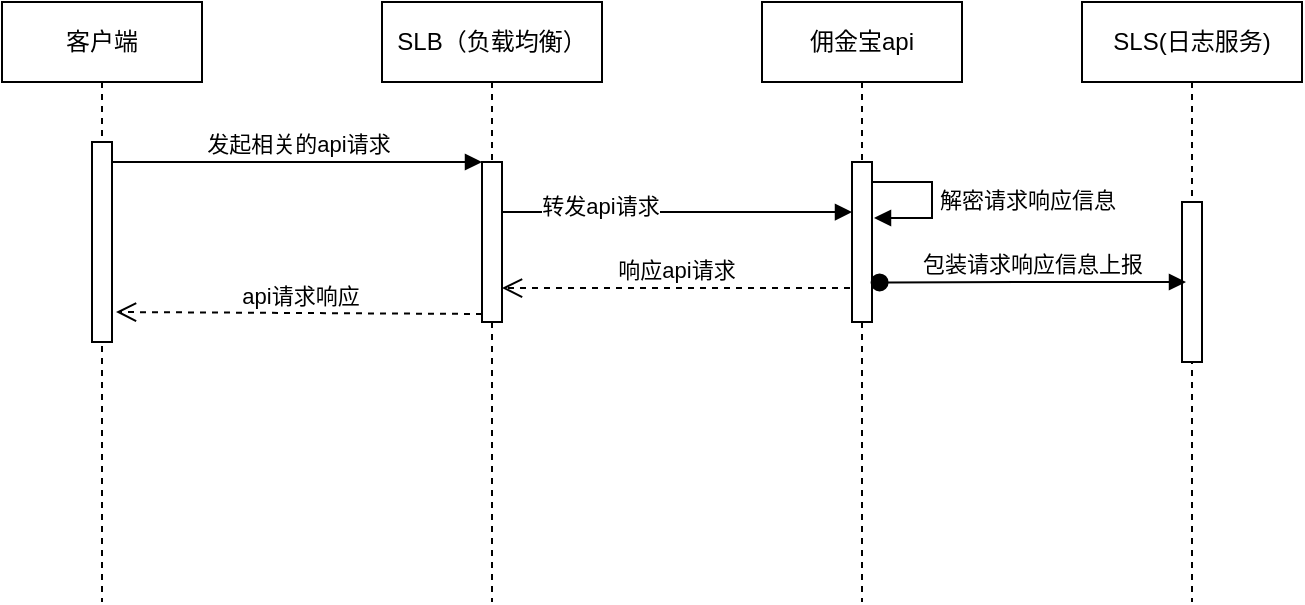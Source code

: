 <mxfile version="15.3.1" type="github" pages="3">
  <diagram id="vfNRvF-iWBQak13zVtr2" name="Page-1">
    <mxGraphModel dx="1282" dy="750" grid="1" gridSize="10" guides="1" tooltips="1" connect="1" arrows="1" fold="1" page="1" pageScale="1" pageWidth="827" pageHeight="1169" math="0" shadow="0">
      <root>
        <mxCell id="0" />
        <mxCell id="1" parent="0" />
        <mxCell id="2oq0EQOUTSFsF2TZB69m-1" value="客户端" style="shape=umlLifeline;perimeter=lifelinePerimeter;whiteSpace=wrap;html=1;container=1;collapsible=0;recursiveResize=0;outlineConnect=0;" parent="1" vertex="1">
          <mxGeometry x="50" y="160" width="100" height="300" as="geometry" />
        </mxCell>
        <mxCell id="2oq0EQOUTSFsF2TZB69m-17" value="" style="html=1;points=[];perimeter=orthogonalPerimeter;" parent="2oq0EQOUTSFsF2TZB69m-1" vertex="1">
          <mxGeometry x="45" y="70" width="10" height="100" as="geometry" />
        </mxCell>
        <mxCell id="2oq0EQOUTSFsF2TZB69m-6" value="SLB（负载均衡）" style="shape=umlLifeline;perimeter=lifelinePerimeter;whiteSpace=wrap;html=1;container=1;collapsible=0;recursiveResize=0;outlineConnect=0;" parent="1" vertex="1">
          <mxGeometry x="240" y="160" width="110" height="300" as="geometry" />
        </mxCell>
        <mxCell id="2oq0EQOUTSFsF2TZB69m-14" value="" style="html=1;points=[];perimeter=orthogonalPerimeter;" parent="2oq0EQOUTSFsF2TZB69m-6" vertex="1">
          <mxGeometry x="50" y="80" width="10" height="80" as="geometry" />
        </mxCell>
        <mxCell id="2oq0EQOUTSFsF2TZB69m-12" value="佣金宝api" style="shape=umlLifeline;perimeter=lifelinePerimeter;whiteSpace=wrap;html=1;container=1;collapsible=0;recursiveResize=0;outlineConnect=0;" parent="1" vertex="1">
          <mxGeometry x="430" y="160" width="100" height="300" as="geometry" />
        </mxCell>
        <mxCell id="2oq0EQOUTSFsF2TZB69m-18" value="" style="html=1;points=[];perimeter=orthogonalPerimeter;" parent="2oq0EQOUTSFsF2TZB69m-12" vertex="1">
          <mxGeometry x="45" y="80" width="10" height="80" as="geometry" />
        </mxCell>
        <mxCell id="2oq0EQOUTSFsF2TZB69m-25" value="解密请求响应信息" style="edgeStyle=orthogonalEdgeStyle;html=1;align=left;spacingLeft=2;endArrow=block;rounded=0;entryX=1.1;entryY=0.35;entryDx=0;entryDy=0;entryPerimeter=0;" parent="2oq0EQOUTSFsF2TZB69m-12" target="2oq0EQOUTSFsF2TZB69m-18" edge="1">
          <mxGeometry relative="1" as="geometry">
            <mxPoint x="55" y="90" as="sourcePoint" />
            <Array as="points">
              <mxPoint x="85" y="90" />
              <mxPoint x="85" y="108" />
            </Array>
            <mxPoint x="60" y="110" as="targetPoint" />
          </mxGeometry>
        </mxCell>
        <mxCell id="2oq0EQOUTSFsF2TZB69m-13" value="SLS(日志服务)" style="shape=umlLifeline;perimeter=lifelinePerimeter;whiteSpace=wrap;html=1;container=1;collapsible=0;recursiveResize=0;outlineConnect=0;" parent="1" vertex="1">
          <mxGeometry x="590" y="160" width="110" height="300" as="geometry" />
        </mxCell>
        <mxCell id="2oq0EQOUTSFsF2TZB69m-22" value="" style="html=1;points=[];perimeter=orthogonalPerimeter;" parent="2oq0EQOUTSFsF2TZB69m-13" vertex="1">
          <mxGeometry x="50" y="100" width="10" height="80" as="geometry" />
        </mxCell>
        <mxCell id="2oq0EQOUTSFsF2TZB69m-15" value="发起相关的api请求" style="html=1;verticalAlign=bottom;endArrow=block;entryX=0;entryY=0;" parent="1" source="2oq0EQOUTSFsF2TZB69m-17" target="2oq0EQOUTSFsF2TZB69m-14" edge="1">
          <mxGeometry relative="1" as="geometry">
            <mxPoint x="220" y="240" as="sourcePoint" />
          </mxGeometry>
        </mxCell>
        <mxCell id="2oq0EQOUTSFsF2TZB69m-16" value="api请求响应" style="html=1;verticalAlign=bottom;endArrow=open;dashed=1;endSize=8;exitX=0;exitY=0.95;entryX=1.2;entryY=0.85;entryDx=0;entryDy=0;entryPerimeter=0;" parent="1" source="2oq0EQOUTSFsF2TZB69m-14" target="2oq0EQOUTSFsF2TZB69m-17" edge="1">
          <mxGeometry relative="1" as="geometry">
            <mxPoint x="110" y="316" as="targetPoint" />
          </mxGeometry>
        </mxCell>
        <mxCell id="2oq0EQOUTSFsF2TZB69m-19" value="" style="html=1;verticalAlign=bottom;endArrow=block;entryX=0;entryY=0.313;entryDx=0;entryDy=0;entryPerimeter=0;" parent="1" source="2oq0EQOUTSFsF2TZB69m-14" target="2oq0EQOUTSFsF2TZB69m-18" edge="1">
          <mxGeometry relative="1" as="geometry">
            <mxPoint x="405" y="240" as="sourcePoint" />
          </mxGeometry>
        </mxCell>
        <mxCell id="2oq0EQOUTSFsF2TZB69m-21" value="转发api请求" style="edgeLabel;html=1;align=center;verticalAlign=middle;resizable=0;points=[];" parent="2oq0EQOUTSFsF2TZB69m-19" vertex="1" connectable="0">
          <mxGeometry x="-0.443" y="3" relative="1" as="geometry">
            <mxPoint as="offset" />
          </mxGeometry>
        </mxCell>
        <mxCell id="2oq0EQOUTSFsF2TZB69m-20" value="响应api请求" style="html=1;verticalAlign=bottom;endArrow=open;dashed=1;endSize=8;exitX=-0.1;exitY=0.788;exitDx=0;exitDy=0;exitPerimeter=0;" parent="1" source="2oq0EQOUTSFsF2TZB69m-18" target="2oq0EQOUTSFsF2TZB69m-14" edge="1">
          <mxGeometry relative="1" as="geometry">
            <mxPoint x="301" y="300" as="targetPoint" />
          </mxGeometry>
        </mxCell>
        <mxCell id="2oq0EQOUTSFsF2TZB69m-23" value="包装请求响应信息上报" style="html=1;verticalAlign=bottom;startArrow=oval;endArrow=block;startSize=8;exitX=1.38;exitY=0.753;exitDx=0;exitDy=0;exitPerimeter=0;" parent="1" source="2oq0EQOUTSFsF2TZB69m-18" edge="1">
          <mxGeometry relative="1" as="geometry">
            <mxPoint x="570" y="390" as="sourcePoint" />
            <mxPoint x="642" y="300" as="targetPoint" />
            <Array as="points">
              <mxPoint x="580" y="300" />
            </Array>
          </mxGeometry>
        </mxCell>
      </root>
    </mxGraphModel>
  </diagram>
  <diagram id="Skvxki8RevpREaDPr_9M" name="Page-2">
    <mxGraphModel dx="2109" dy="750" grid="1" gridSize="10" guides="1" tooltips="1" connect="1" arrows="1" fold="1" page="1" pageScale="1" pageWidth="827" pageHeight="1169" math="0" shadow="0">
      <root>
        <mxCell id="NKg5BjfSerIZtuyvc59M-0" />
        <mxCell id="NKg5BjfSerIZtuyvc59M-1" parent="NKg5BjfSerIZtuyvc59M-0" />
        <mxCell id="NKg5BjfSerIZtuyvc59M-2" value="佣金宝admin-api" style="shape=umlLifeline;perimeter=lifelinePerimeter;whiteSpace=wrap;html=1;container=1;collapsible=0;recursiveResize=0;outlineConnect=0;" parent="NKg5BjfSerIZtuyvc59M-1" vertex="1">
          <mxGeometry x="120" y="110" width="100" height="300" as="geometry" />
        </mxCell>
        <mxCell id="6kLVH7hWgjZFPUZLmC86-6" value="" style="html=1;points=[];perimeter=orthogonalPerimeter;" parent="NKg5BjfSerIZtuyvc59M-2" vertex="1">
          <mxGeometry x="45" y="60" width="15" height="180" as="geometry" />
        </mxCell>
        <mxCell id="1xNxAdq2IdHztZi_dCFG-2" value="统计请求" style="html=1;verticalAlign=bottom;startArrow=oval;startFill=1;endArrow=block;startSize=8;entryX=0.133;entryY=0.228;entryDx=0;entryDy=0;entryPerimeter=0;" edge="1" parent="NKg5BjfSerIZtuyvc59M-2" target="6kLVH7hWgjZFPUZLmC86-6">
          <mxGeometry x="-0.034" y="11" width="60" relative="1" as="geometry">
            <mxPoint x="-70" y="100" as="sourcePoint" />
            <mxPoint x="40" y="100" as="targetPoint" />
            <mxPoint as="offset" />
          </mxGeometry>
        </mxCell>
        <mxCell id="1xNxAdq2IdHztZi_dCFG-3" value="统计结果响应" style="html=1;verticalAlign=bottom;endArrow=open;dashed=1;endSize=8;entryX=1.3;entryY=0.731;entryDx=0;entryDy=0;entryPerimeter=0;" edge="1" parent="NKg5BjfSerIZtuyvc59M-2">
          <mxGeometry relative="1" as="geometry">
            <mxPoint x="50" y="140" as="sourcePoint" />
            <mxPoint x="-70" y="140.0" as="targetPoint" />
          </mxGeometry>
        </mxCell>
        <mxCell id="6kLVH7hWgjZFPUZLmC86-1" value="sls（日志服务）" style="shape=umlLifeline;perimeter=lifelinePerimeter;whiteSpace=wrap;html=1;container=1;collapsible=0;recursiveResize=0;outlineConnect=0;" parent="NKg5BjfSerIZtuyvc59M-1" vertex="1">
          <mxGeometry x="282" y="110" width="100" height="300" as="geometry" />
        </mxCell>
        <mxCell id="6kLVH7hWgjZFPUZLmC86-13" value="" style="html=1;points=[];perimeter=orthogonalPerimeter;" parent="6kLVH7hWgjZFPUZLmC86-1" vertex="1">
          <mxGeometry x="45" y="80" width="10" height="80" as="geometry" />
        </mxCell>
        <mxCell id="6kLVH7hWgjZFPUZLmC86-2" value="佣金宝（只读）" style="shape=umlLifeline;perimeter=lifelinePerimeter;whiteSpace=wrap;html=1;container=1;collapsible=0;recursiveResize=0;outlineConnect=0;" parent="NKg5BjfSerIZtuyvc59M-1" vertex="1">
          <mxGeometry x="442" y="110" width="100" height="300" as="geometry" />
        </mxCell>
        <mxCell id="6kLVH7hWgjZFPUZLmC86-14" value="" style="html=1;points=[];perimeter=orthogonalPerimeter;" parent="6kLVH7hWgjZFPUZLmC86-2" vertex="1">
          <mxGeometry x="45" y="90" width="10" height="80" as="geometry" />
        </mxCell>
        <mxCell id="6kLVH7hWgjZFPUZLmC86-21" value="统计请求" style="html=1;verticalAlign=bottom;startArrow=oval;startFill=1;endArrow=block;startSize=8;entryX=-0.1;entryY=0.39;entryDx=0;entryDy=0;entryPerimeter=0;" parent="NKg5BjfSerIZtuyvc59M-1" target="6kLVH7hWgjZFPUZLmC86-13" edge="1">
          <mxGeometry x="-0.034" y="11" width="60" relative="1" as="geometry">
            <mxPoint x="182" y="221" as="sourcePoint" />
            <mxPoint x="176.67" y="221.84" as="targetPoint" />
            <mxPoint as="offset" />
          </mxGeometry>
        </mxCell>
        <mxCell id="6kLVH7hWgjZFPUZLmC86-23" value="统计结果响应" style="html=1;verticalAlign=bottom;endArrow=open;dashed=1;endSize=8;entryX=1.3;entryY=0.731;entryDx=0;entryDy=0;entryPerimeter=0;exitX=0.1;exitY=0.773;exitDx=0;exitDy=0;exitPerimeter=0;" parent="NKg5BjfSerIZtuyvc59M-1" source="6kLVH7hWgjZFPUZLmC86-13" edge="1">
          <mxGeometry relative="1" as="geometry">
            <mxPoint x="177" y="265" as="sourcePoint" />
            <mxPoint x="180" y="248.48" as="targetPoint" />
          </mxGeometry>
        </mxCell>
        <mxCell id="6kLVH7hWgjZFPUZLmC86-24" value="统计请求" style="html=1;verticalAlign=bottom;startArrow=oval;startFill=1;endArrow=block;startSize=8;" parent="NKg5BjfSerIZtuyvc59M-1" edge="1">
          <mxGeometry x="1" y="237" width="60" relative="1" as="geometry">
            <mxPoint x="336" y="220" as="sourcePoint" />
            <mxPoint x="487" y="220" as="targetPoint" />
            <mxPoint x="175" y="77" as="offset" />
          </mxGeometry>
        </mxCell>
        <mxCell id="6kLVH7hWgjZFPUZLmC86-25" value="统计结果响应" style="html=1;verticalAlign=bottom;endArrow=open;dashed=1;endSize=8;entryX=1.167;entryY=0.865;entryDx=0;entryDy=0;entryPerimeter=0;exitX=-0.167;exitY=0.715;exitDx=0;exitDy=0;exitPerimeter=0;" parent="NKg5BjfSerIZtuyvc59M-1" source="6kLVH7hWgjZFPUZLmC86-14" target="6kLVH7hWgjZFPUZLmC86-13" edge="1">
          <mxGeometry x="-1" y="-290" relative="1" as="geometry">
            <mxPoint x="338" y="261.84" as="sourcePoint" />
            <mxPoint x="190" y="258.48" as="targetPoint" />
            <mxPoint x="241" y="123" as="offset" />
          </mxGeometry>
        </mxCell>
        <mxCell id="6kLVH7hWgjZFPUZLmC86-29" value="&lt;span style=&quot;font-size: 12px ; background-color: rgb(248 , 249 , 250)&quot;&gt;维表数据&lt;/span&gt;" style="edgeLabel;html=1;align=center;verticalAlign=middle;resizable=0;points=[];" parent="6kLVH7hWgjZFPUZLmC86-25" vertex="1" connectable="0">
          <mxGeometry x="0.225" y="1" relative="1" as="geometry">
            <mxPoint as="offset" />
          </mxGeometry>
        </mxCell>
        <mxCell id="6kLVH7hWgjZFPUZLmC86-28" value="维表数据获取" style="text;html=1;align=center;verticalAlign=middle;resizable=0;points=[];autosize=1;strokeColor=none;fillColor=none;" parent="NKg5BjfSerIZtuyvc59M-1" vertex="1">
          <mxGeometry x="357" y="190" width="90" height="20" as="geometry" />
        </mxCell>
        <mxCell id="1xNxAdq2IdHztZi_dCFG-0" value="佣金宝前端" style="shape=umlLifeline;perimeter=lifelinePerimeter;whiteSpace=wrap;html=1;container=1;collapsible=0;recursiveResize=0;outlineConnect=0;" vertex="1" parent="NKg5BjfSerIZtuyvc59M-1">
          <mxGeometry x="-10" y="110" width="100" height="300" as="geometry" />
        </mxCell>
        <mxCell id="1xNxAdq2IdHztZi_dCFG-1" value="" style="html=1;points=[];perimeter=orthogonalPerimeter;" vertex="1" parent="1xNxAdq2IdHztZi_dCFG-0">
          <mxGeometry x="45" y="60" width="15" height="180" as="geometry" />
        </mxCell>
      </root>
    </mxGraphModel>
  </diagram>
  <diagram id="KQnkJPL488KxgVN2cZFb" name="Page-3">
    <mxGraphModel dx="1282" dy="750" grid="1" gridSize="10" guides="1" tooltips="1" connect="1" arrows="1" fold="1" page="1" pageScale="1" pageWidth="827" pageHeight="1169" math="0" shadow="0">
      <root>
        <mxCell id="tljOda7cz_2C-h-Yxhy2-0" />
        <mxCell id="tljOda7cz_2C-h-Yxhy2-1" parent="tljOda7cz_2C-h-Yxhy2-0" />
        <mxCell id="tljOda7cz_2C-h-Yxhy2-2" value="佣金宝admin-api" style="shape=umlLifeline;perimeter=lifelinePerimeter;whiteSpace=wrap;html=1;container=1;collapsible=0;recursiveResize=0;outlineConnect=0;" vertex="1" parent="tljOda7cz_2C-h-Yxhy2-1">
          <mxGeometry x="240" y="130" width="100" height="300" as="geometry" />
        </mxCell>
        <mxCell id="tljOda7cz_2C-h-Yxhy2-3" value="" style="html=1;points=[];perimeter=orthogonalPerimeter;" vertex="1" parent="tljOda7cz_2C-h-Yxhy2-2">
          <mxGeometry x="45" y="60" width="15" height="180" as="geometry" />
        </mxCell>
        <mxCell id="tljOda7cz_2C-h-Yxhy2-4" value="统计请求" style="html=1;verticalAlign=bottom;startArrow=oval;startFill=1;endArrow=block;startSize=8;entryX=0.133;entryY=0.228;entryDx=0;entryDy=0;entryPerimeter=0;" edge="1" parent="tljOda7cz_2C-h-Yxhy2-2" target="tljOda7cz_2C-h-Yxhy2-3">
          <mxGeometry x="-0.034" y="11" width="60" relative="1" as="geometry">
            <mxPoint x="-70" y="100" as="sourcePoint" />
            <mxPoint x="40" y="100" as="targetPoint" />
            <mxPoint as="offset" />
          </mxGeometry>
        </mxCell>
        <mxCell id="tljOda7cz_2C-h-Yxhy2-5" value="统计结果响应" style="html=1;verticalAlign=bottom;endArrow=open;dashed=1;endSize=8;entryX=1.3;entryY=0.731;entryDx=0;entryDy=0;entryPerimeter=0;" edge="1" parent="tljOda7cz_2C-h-Yxhy2-2">
          <mxGeometry relative="1" as="geometry">
            <mxPoint x="50" y="140" as="sourcePoint" />
            <mxPoint x="-70" y="140.0" as="targetPoint" />
          </mxGeometry>
        </mxCell>
        <mxCell id="tljOda7cz_2C-h-Yxhy2-6" value="sls（日志服务）" style="shape=umlLifeline;perimeter=lifelinePerimeter;whiteSpace=wrap;html=1;container=1;collapsible=0;recursiveResize=0;outlineConnect=0;" vertex="1" parent="tljOda7cz_2C-h-Yxhy2-1">
          <mxGeometry x="402" y="130" width="100" height="300" as="geometry" />
        </mxCell>
        <mxCell id="tljOda7cz_2C-h-Yxhy2-7" value="" style="html=1;points=[];perimeter=orthogonalPerimeter;" vertex="1" parent="tljOda7cz_2C-h-Yxhy2-6">
          <mxGeometry x="45" y="80" width="10" height="80" as="geometry" />
        </mxCell>
        <mxCell id="tljOda7cz_2C-h-Yxhy2-8" value="佣金宝（只读）" style="shape=umlLifeline;perimeter=lifelinePerimeter;whiteSpace=wrap;html=1;container=1;collapsible=0;recursiveResize=0;outlineConnect=0;" vertex="1" parent="tljOda7cz_2C-h-Yxhy2-1">
          <mxGeometry x="562" y="130" width="100" height="300" as="geometry" />
        </mxCell>
        <mxCell id="tljOda7cz_2C-h-Yxhy2-9" value="" style="html=1;points=[];perimeter=orthogonalPerimeter;" vertex="1" parent="tljOda7cz_2C-h-Yxhy2-8">
          <mxGeometry x="45" y="90" width="10" height="80" as="geometry" />
        </mxCell>
        <mxCell id="tljOda7cz_2C-h-Yxhy2-10" value="统计请求" style="html=1;verticalAlign=bottom;startArrow=oval;startFill=1;endArrow=block;startSize=8;entryX=-0.1;entryY=0.39;entryDx=0;entryDy=0;entryPerimeter=0;" edge="1" parent="tljOda7cz_2C-h-Yxhy2-1" target="tljOda7cz_2C-h-Yxhy2-7">
          <mxGeometry x="-0.034" y="11" width="60" relative="1" as="geometry">
            <mxPoint x="302" y="241" as="sourcePoint" />
            <mxPoint x="296.67" y="241.84" as="targetPoint" />
            <mxPoint as="offset" />
          </mxGeometry>
        </mxCell>
        <mxCell id="tljOda7cz_2C-h-Yxhy2-11" value="统计结果响应" style="html=1;verticalAlign=bottom;endArrow=open;dashed=1;endSize=8;entryX=1.3;entryY=0.731;entryDx=0;entryDy=0;entryPerimeter=0;exitX=0.1;exitY=0.773;exitDx=0;exitDy=0;exitPerimeter=0;" edge="1" parent="tljOda7cz_2C-h-Yxhy2-1" source="tljOda7cz_2C-h-Yxhy2-7">
          <mxGeometry relative="1" as="geometry">
            <mxPoint x="297" y="285" as="sourcePoint" />
            <mxPoint x="300" y="268.48" as="targetPoint" />
          </mxGeometry>
        </mxCell>
        <mxCell id="tljOda7cz_2C-h-Yxhy2-12" value="统计请求" style="html=1;verticalAlign=bottom;startArrow=oval;startFill=1;endArrow=block;startSize=8;" edge="1" parent="tljOda7cz_2C-h-Yxhy2-1">
          <mxGeometry x="1" y="237" width="60" relative="1" as="geometry">
            <mxPoint x="456" y="240" as="sourcePoint" />
            <mxPoint x="607" y="240" as="targetPoint" />
            <mxPoint x="175" y="77" as="offset" />
          </mxGeometry>
        </mxCell>
        <mxCell id="tljOda7cz_2C-h-Yxhy2-13" value="统计结果响应" style="html=1;verticalAlign=bottom;endArrow=open;dashed=1;endSize=8;entryX=1.167;entryY=0.865;entryDx=0;entryDy=0;entryPerimeter=0;exitX=-0.167;exitY=0.715;exitDx=0;exitDy=0;exitPerimeter=0;" edge="1" parent="tljOda7cz_2C-h-Yxhy2-1" source="tljOda7cz_2C-h-Yxhy2-9" target="tljOda7cz_2C-h-Yxhy2-7">
          <mxGeometry x="-1" y="-290" relative="1" as="geometry">
            <mxPoint x="458" y="281.84" as="sourcePoint" />
            <mxPoint x="310" y="278.48" as="targetPoint" />
            <mxPoint x="241" y="123" as="offset" />
          </mxGeometry>
        </mxCell>
        <mxCell id="tljOda7cz_2C-h-Yxhy2-14" value="&lt;span style=&quot;font-size: 12px ; background-color: rgb(248 , 249 , 250)&quot;&gt;维表数据&lt;/span&gt;" style="edgeLabel;html=1;align=center;verticalAlign=middle;resizable=0;points=[];" vertex="1" connectable="0" parent="tljOda7cz_2C-h-Yxhy2-13">
          <mxGeometry x="0.225" y="1" relative="1" as="geometry">
            <mxPoint as="offset" />
          </mxGeometry>
        </mxCell>
        <mxCell id="tljOda7cz_2C-h-Yxhy2-15" value="维表数据获取" style="text;html=1;align=center;verticalAlign=middle;resizable=0;points=[];autosize=1;strokeColor=none;fillColor=none;" vertex="1" parent="tljOda7cz_2C-h-Yxhy2-1">
          <mxGeometry x="477" y="210" width="90" height="20" as="geometry" />
        </mxCell>
        <mxCell id="tljOda7cz_2C-h-Yxhy2-16" value="佣金宝前端" style="shape=umlLifeline;perimeter=lifelinePerimeter;whiteSpace=wrap;html=1;container=1;collapsible=0;recursiveResize=0;outlineConnect=0;" vertex="1" parent="tljOda7cz_2C-h-Yxhy2-1">
          <mxGeometry x="110" y="130" width="100" height="300" as="geometry" />
        </mxCell>
        <mxCell id="tljOda7cz_2C-h-Yxhy2-17" value="" style="html=1;points=[];perimeter=orthogonalPerimeter;" vertex="1" parent="tljOda7cz_2C-h-Yxhy2-16">
          <mxGeometry x="45" y="60" width="15" height="180" as="geometry" />
        </mxCell>
      </root>
    </mxGraphModel>
  </diagram>
</mxfile>
